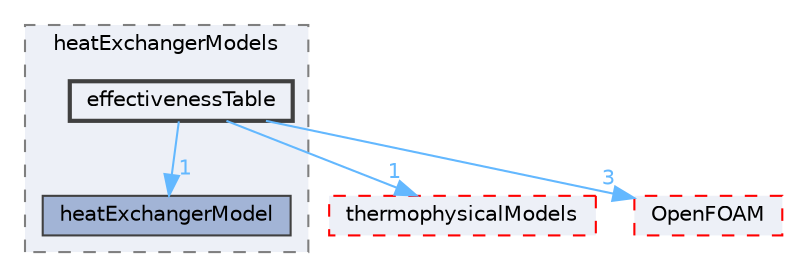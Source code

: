 digraph "src/fvOptions/sources/derived/heatExchangerSource/heatExchangerModels/effectivenessTable"
{
 // LATEX_PDF_SIZE
  bgcolor="transparent";
  edge [fontname=Helvetica,fontsize=10,labelfontname=Helvetica,labelfontsize=10];
  node [fontname=Helvetica,fontsize=10,shape=box,height=0.2,width=0.4];
  compound=true
  subgraph clusterdir_562c6d46fa4b4a67719e2b377ca4f00d {
    graph [ bgcolor="#edf0f7", pencolor="grey50", label="heatExchangerModels", fontname=Helvetica,fontsize=10 style="filled,dashed", URL="dir_562c6d46fa4b4a67719e2b377ca4f00d.html",tooltip=""]
  dir_405d41cec5775fcf28b81ae41ef95664 [label="heatExchangerModel", fillcolor="#a2b4d6", color="grey25", style="filled", URL="dir_405d41cec5775fcf28b81ae41ef95664.html",tooltip=""];
  dir_5f6d4014ae67a2d97b47558ae9e1c36f [label="effectivenessTable", fillcolor="#edf0f7", color="grey25", style="filled,bold", URL="dir_5f6d4014ae67a2d97b47558ae9e1c36f.html",tooltip=""];
  }
  dir_2778d089ec5c4f66810b11f753867003 [label="thermophysicalModels", fillcolor="#edf0f7", color="red", style="filled,dashed", URL="dir_2778d089ec5c4f66810b11f753867003.html",tooltip=""];
  dir_c5473ff19b20e6ec4dfe5c310b3778a8 [label="OpenFOAM", fillcolor="#edf0f7", color="red", style="filled,dashed", URL="dir_c5473ff19b20e6ec4dfe5c310b3778a8.html",tooltip=""];
  dir_5f6d4014ae67a2d97b47558ae9e1c36f->dir_2778d089ec5c4f66810b11f753867003 [headlabel="1", labeldistance=1.5 headhref="dir_001118_004022.html" href="dir_001118_004022.html" color="steelblue1" fontcolor="steelblue1"];
  dir_5f6d4014ae67a2d97b47558ae9e1c36f->dir_405d41cec5775fcf28b81ae41ef95664 [headlabel="1", labeldistance=1.5 headhref="dir_001118_001708.html" href="dir_001118_001708.html" color="steelblue1" fontcolor="steelblue1"];
  dir_5f6d4014ae67a2d97b47558ae9e1c36f->dir_c5473ff19b20e6ec4dfe5c310b3778a8 [headlabel="3", labeldistance=1.5 headhref="dir_001118_002695.html" href="dir_001118_002695.html" color="steelblue1" fontcolor="steelblue1"];
}

